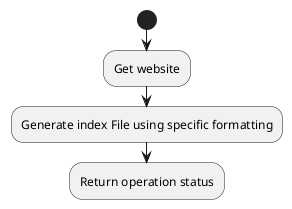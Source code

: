 @startuml
'https://plantuml.com/activity-diagram-beta

start
    :Get website;
    :Generate index File using specific formatting;
    :Return operation status;
@enduml
